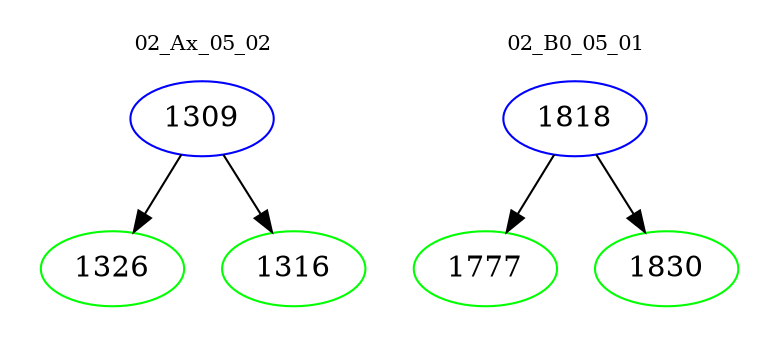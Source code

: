 digraph{
subgraph cluster_0 {
color = white
label = "02_Ax_05_02";
fontsize=10;
T0_1309 [label="1309", color="blue"]
T0_1309 -> T0_1326 [color="black"]
T0_1326 [label="1326", color="green"]
T0_1309 -> T0_1316 [color="black"]
T0_1316 [label="1316", color="green"]
}
subgraph cluster_1 {
color = white
label = "02_B0_05_01";
fontsize=10;
T1_1818 [label="1818", color="blue"]
T1_1818 -> T1_1777 [color="black"]
T1_1777 [label="1777", color="green"]
T1_1818 -> T1_1830 [color="black"]
T1_1830 [label="1830", color="green"]
}
}
